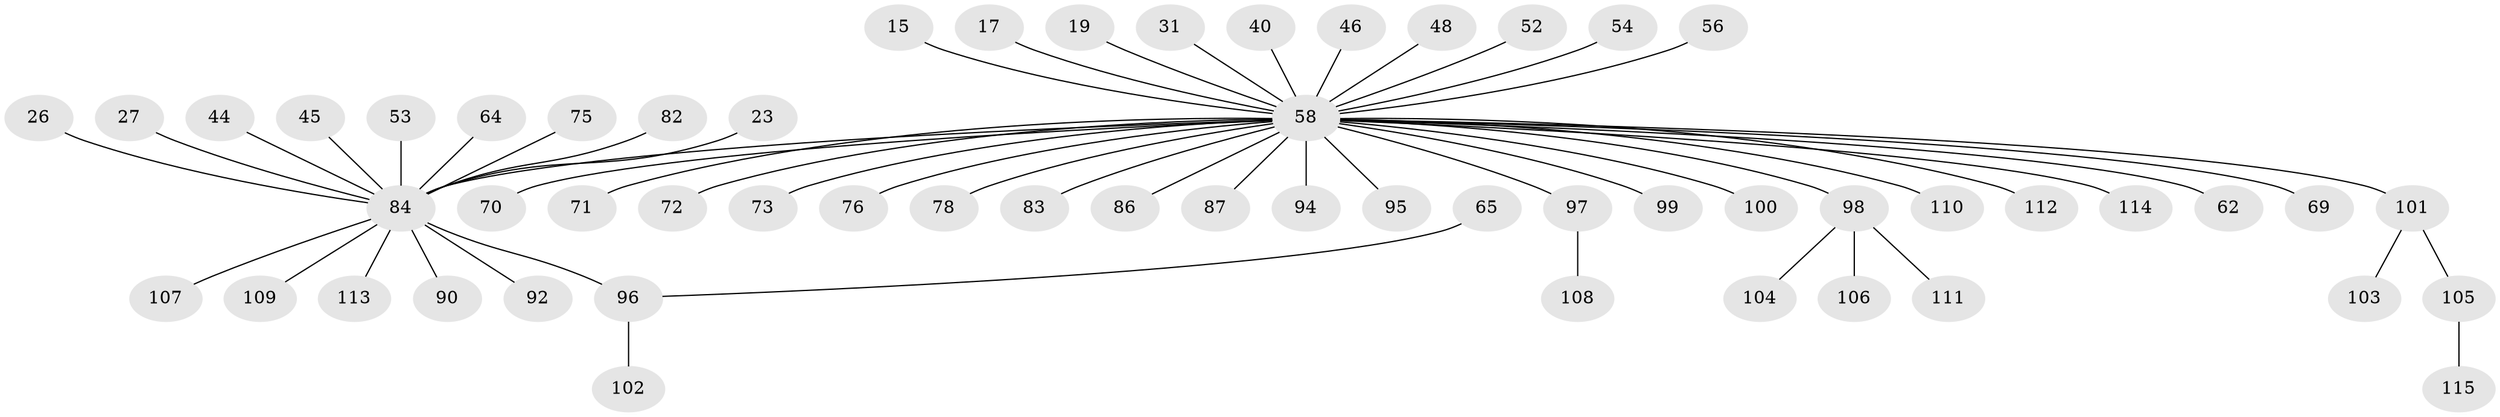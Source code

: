 // original degree distribution, {18: 0.008695652173913044, 5: 0.017391304347826087, 9: 0.008695652173913044, 6: 0.02608695652173913, 8: 0.008695652173913044, 4: 0.034782608695652174, 2: 0.20869565217391303, 3: 0.06956521739130435, 1: 0.6086956521739131, 11: 0.008695652173913044}
// Generated by graph-tools (version 1.1) at 2025/48/03/09/25 04:48:45]
// undirected, 57 vertices, 56 edges
graph export_dot {
graph [start="1"]
  node [color=gray90,style=filled];
  15;
  17;
  19;
  23;
  26;
  27;
  31;
  40;
  44;
  45;
  46;
  48 [super="+33"];
  52;
  53;
  54;
  56;
  58 [super="+12+13+16+18+42+8+39"];
  62;
  64 [super="+32"];
  65 [super="+59"];
  69;
  70;
  71;
  72;
  73;
  75;
  76 [super="+57"];
  78;
  82 [super="+22"];
  83;
  84 [super="+14+20+41+81"];
  86;
  87;
  90;
  92;
  94;
  95 [super="+93"];
  96 [super="+51+67"];
  97 [super="+88"];
  98 [super="+80"];
  99;
  100;
  101 [super="+89+91"];
  102;
  103;
  104;
  105;
  106;
  107 [super="+25"];
  108;
  109 [super="+63"];
  110;
  111;
  112 [super="+55"];
  113;
  114;
  115;
  15 -- 58;
  17 -- 58;
  19 -- 58;
  23 -- 84;
  26 -- 84;
  27 -- 84;
  31 -- 58;
  40 -- 58;
  44 -- 84;
  45 -- 84;
  46 -- 58;
  48 -- 58;
  52 -- 58;
  53 -- 84;
  54 -- 58;
  56 -- 58;
  58 -- 69;
  58 -- 100;
  58 -- 110;
  58 -- 114;
  58 -- 72;
  58 -- 70;
  58 -- 71;
  58 -- 73;
  58 -- 78;
  58 -- 83;
  58 -- 84 [weight=2];
  58 -- 86;
  58 -- 87;
  58 -- 94;
  58 -- 99;
  58 -- 62;
  58 -- 112;
  58 -- 76;
  58 -- 97;
  58 -- 98;
  58 -- 101;
  58 -- 95;
  64 -- 84;
  65 -- 96;
  75 -- 84;
  82 -- 84;
  84 -- 92;
  84 -- 90;
  84 -- 113;
  84 -- 96 [weight=2];
  84 -- 107;
  84 -- 109;
  96 -- 102;
  97 -- 108;
  98 -- 106;
  98 -- 104;
  98 -- 111;
  101 -- 103;
  101 -- 105;
  105 -- 115;
}
